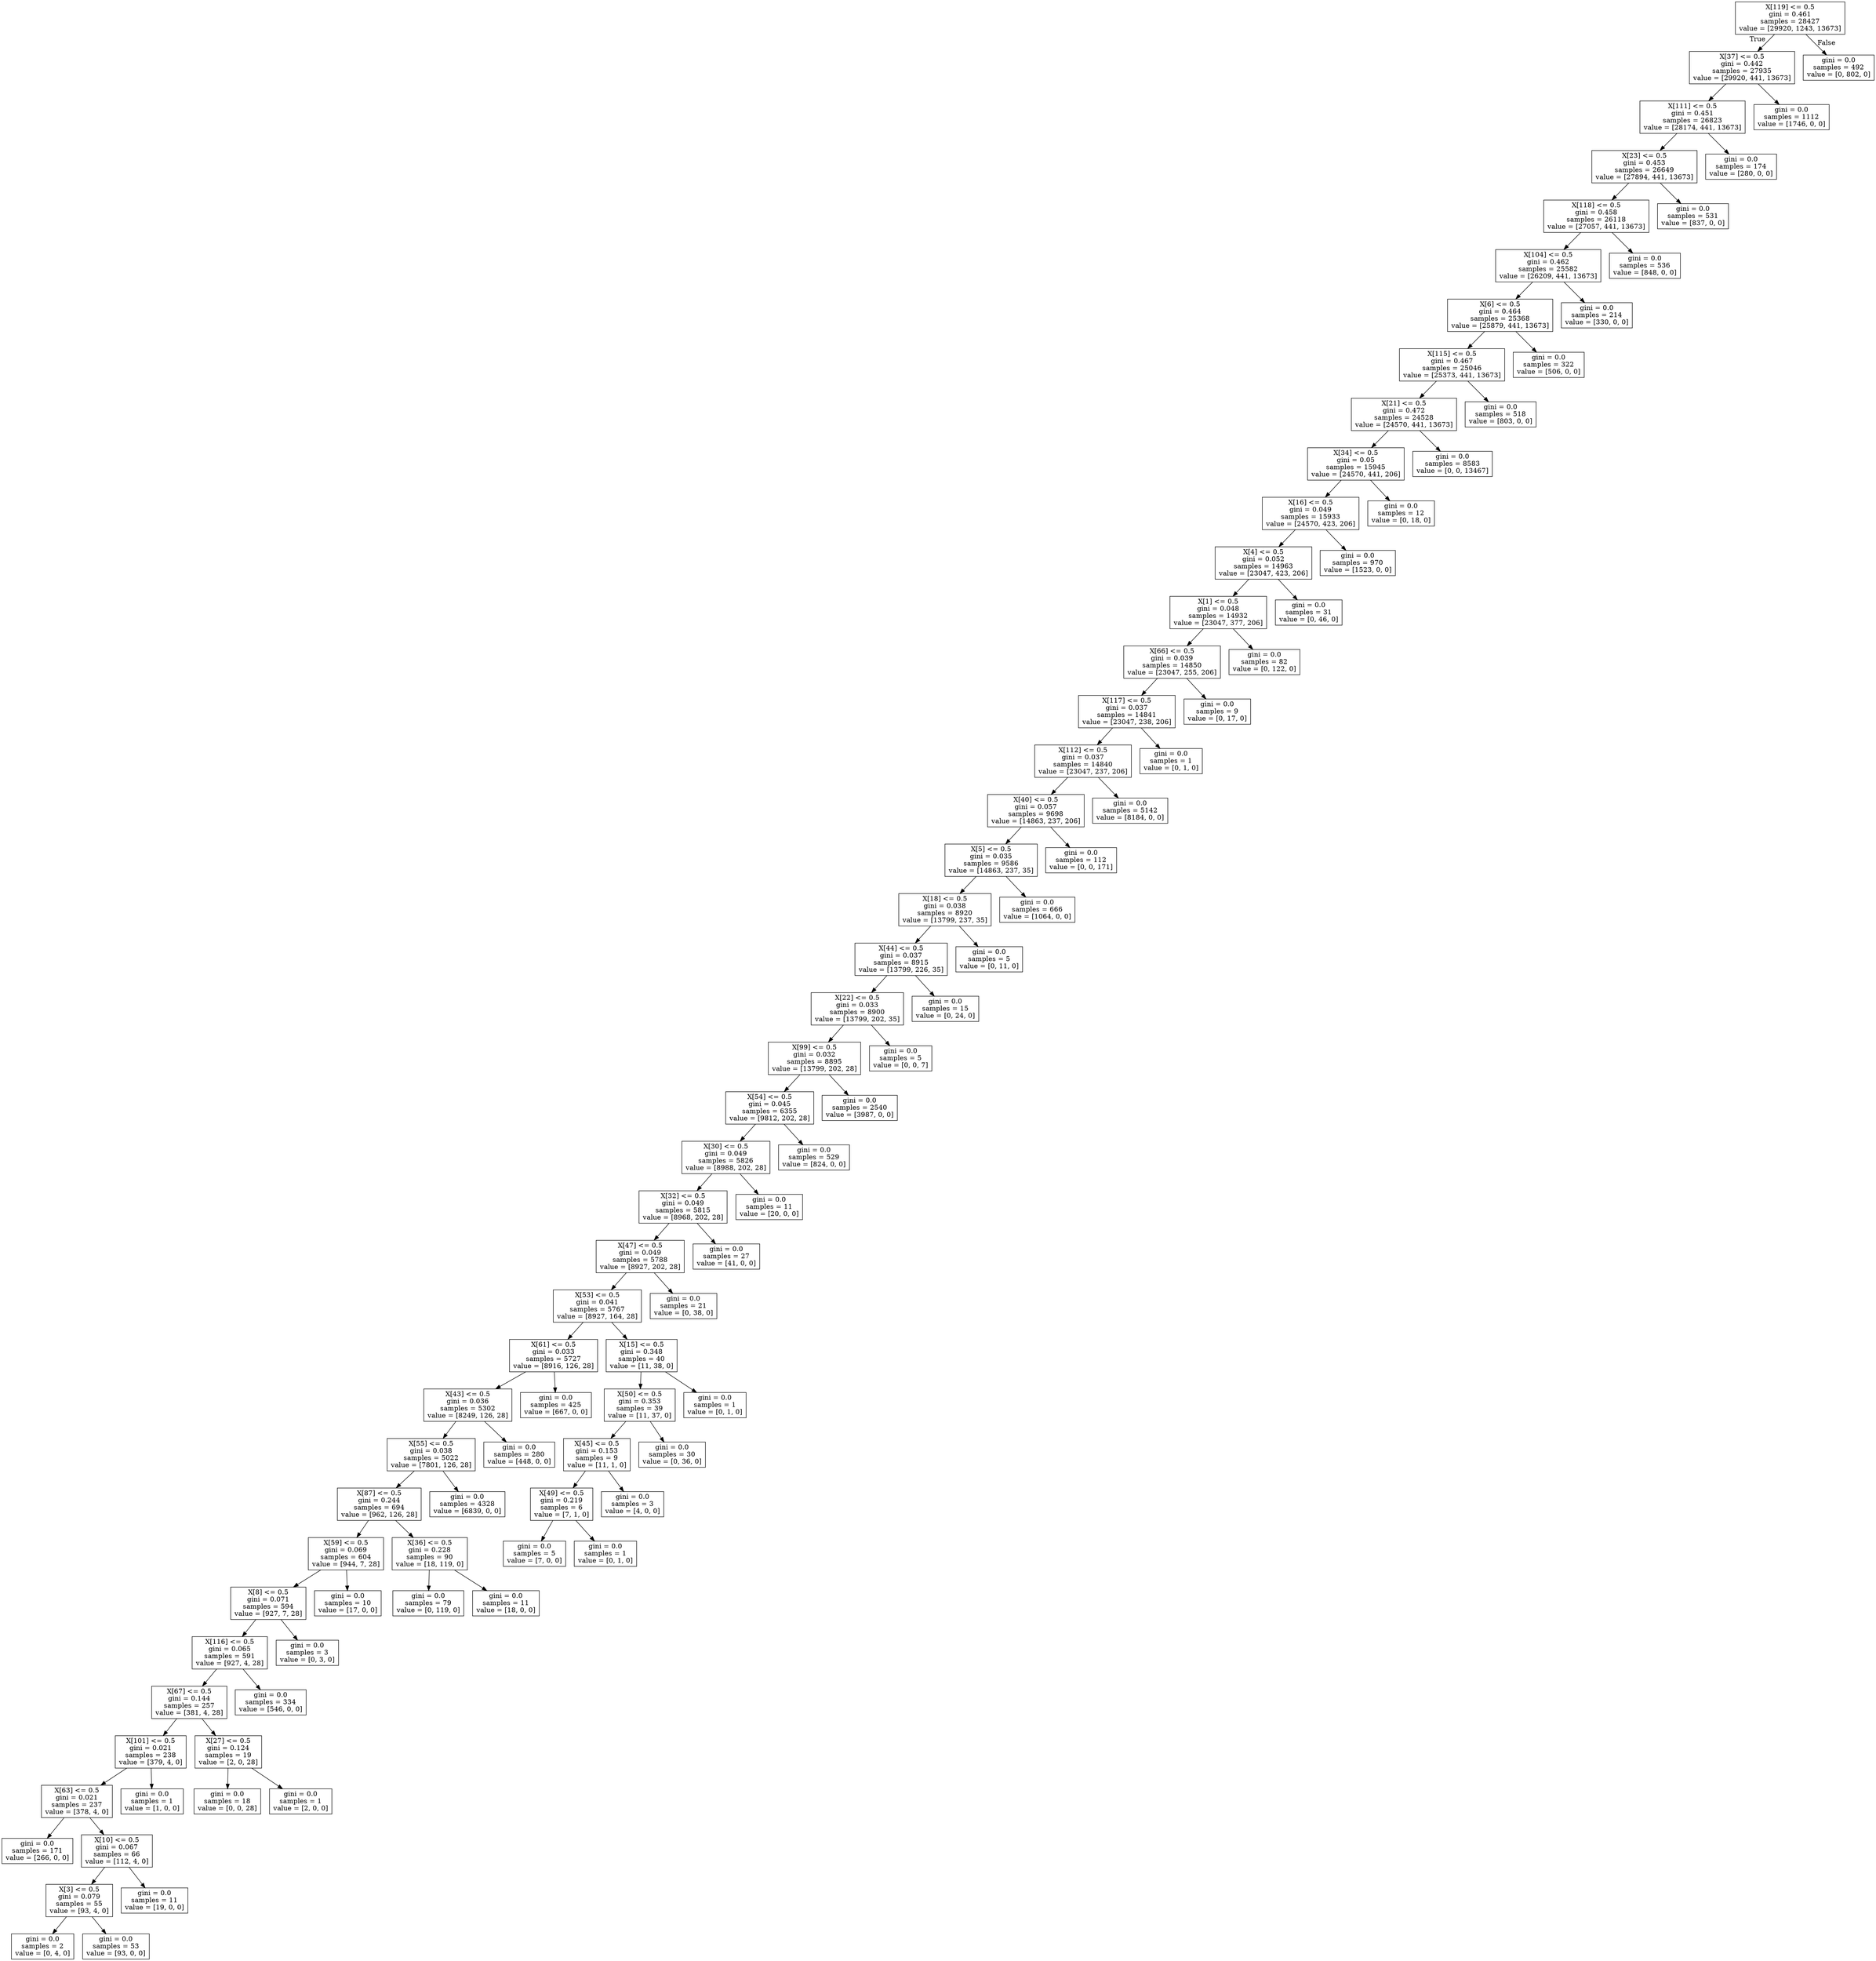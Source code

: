 digraph Tree {
node [shape=box] ;
0 [label="X[119] <= 0.5\ngini = 0.461\nsamples = 28427\nvalue = [29920, 1243, 13673]"] ;
1 [label="X[37] <= 0.5\ngini = 0.442\nsamples = 27935\nvalue = [29920, 441, 13673]"] ;
0 -> 1 [labeldistance=2.5, labelangle=45, headlabel="True"] ;
2 [label="X[111] <= 0.5\ngini = 0.451\nsamples = 26823\nvalue = [28174, 441, 13673]"] ;
1 -> 2 ;
3 [label="X[23] <= 0.5\ngini = 0.453\nsamples = 26649\nvalue = [27894, 441, 13673]"] ;
2 -> 3 ;
4 [label="X[118] <= 0.5\ngini = 0.458\nsamples = 26118\nvalue = [27057, 441, 13673]"] ;
3 -> 4 ;
5 [label="X[104] <= 0.5\ngini = 0.462\nsamples = 25582\nvalue = [26209, 441, 13673]"] ;
4 -> 5 ;
6 [label="X[6] <= 0.5\ngini = 0.464\nsamples = 25368\nvalue = [25879, 441, 13673]"] ;
5 -> 6 ;
7 [label="X[115] <= 0.5\ngini = 0.467\nsamples = 25046\nvalue = [25373, 441, 13673]"] ;
6 -> 7 ;
8 [label="X[21] <= 0.5\ngini = 0.472\nsamples = 24528\nvalue = [24570, 441, 13673]"] ;
7 -> 8 ;
9 [label="X[34] <= 0.5\ngini = 0.05\nsamples = 15945\nvalue = [24570, 441, 206]"] ;
8 -> 9 ;
10 [label="X[16] <= 0.5\ngini = 0.049\nsamples = 15933\nvalue = [24570, 423, 206]"] ;
9 -> 10 ;
11 [label="X[4] <= 0.5\ngini = 0.052\nsamples = 14963\nvalue = [23047, 423, 206]"] ;
10 -> 11 ;
12 [label="X[1] <= 0.5\ngini = 0.048\nsamples = 14932\nvalue = [23047, 377, 206]"] ;
11 -> 12 ;
13 [label="X[66] <= 0.5\ngini = 0.039\nsamples = 14850\nvalue = [23047, 255, 206]"] ;
12 -> 13 ;
14 [label="X[117] <= 0.5\ngini = 0.037\nsamples = 14841\nvalue = [23047, 238, 206]"] ;
13 -> 14 ;
15 [label="X[112] <= 0.5\ngini = 0.037\nsamples = 14840\nvalue = [23047, 237, 206]"] ;
14 -> 15 ;
16 [label="X[40] <= 0.5\ngini = 0.057\nsamples = 9698\nvalue = [14863, 237, 206]"] ;
15 -> 16 ;
17 [label="X[5] <= 0.5\ngini = 0.035\nsamples = 9586\nvalue = [14863, 237, 35]"] ;
16 -> 17 ;
18 [label="X[18] <= 0.5\ngini = 0.038\nsamples = 8920\nvalue = [13799, 237, 35]"] ;
17 -> 18 ;
19 [label="X[44] <= 0.5\ngini = 0.037\nsamples = 8915\nvalue = [13799, 226, 35]"] ;
18 -> 19 ;
20 [label="X[22] <= 0.5\ngini = 0.033\nsamples = 8900\nvalue = [13799, 202, 35]"] ;
19 -> 20 ;
21 [label="X[99] <= 0.5\ngini = 0.032\nsamples = 8895\nvalue = [13799, 202, 28]"] ;
20 -> 21 ;
22 [label="X[54] <= 0.5\ngini = 0.045\nsamples = 6355\nvalue = [9812, 202, 28]"] ;
21 -> 22 ;
23 [label="X[30] <= 0.5\ngini = 0.049\nsamples = 5826\nvalue = [8988, 202, 28]"] ;
22 -> 23 ;
24 [label="X[32] <= 0.5\ngini = 0.049\nsamples = 5815\nvalue = [8968, 202, 28]"] ;
23 -> 24 ;
25 [label="X[47] <= 0.5\ngini = 0.049\nsamples = 5788\nvalue = [8927, 202, 28]"] ;
24 -> 25 ;
26 [label="X[53] <= 0.5\ngini = 0.041\nsamples = 5767\nvalue = [8927, 164, 28]"] ;
25 -> 26 ;
27 [label="X[61] <= 0.5\ngini = 0.033\nsamples = 5727\nvalue = [8916, 126, 28]"] ;
26 -> 27 ;
28 [label="X[43] <= 0.5\ngini = 0.036\nsamples = 5302\nvalue = [8249, 126, 28]"] ;
27 -> 28 ;
29 [label="X[55] <= 0.5\ngini = 0.038\nsamples = 5022\nvalue = [7801, 126, 28]"] ;
28 -> 29 ;
30 [label="X[87] <= 0.5\ngini = 0.244\nsamples = 694\nvalue = [962, 126, 28]"] ;
29 -> 30 ;
31 [label="X[59] <= 0.5\ngini = 0.069\nsamples = 604\nvalue = [944, 7, 28]"] ;
30 -> 31 ;
32 [label="X[8] <= 0.5\ngini = 0.071\nsamples = 594\nvalue = [927, 7, 28]"] ;
31 -> 32 ;
33 [label="X[116] <= 0.5\ngini = 0.065\nsamples = 591\nvalue = [927, 4, 28]"] ;
32 -> 33 ;
34 [label="X[67] <= 0.5\ngini = 0.144\nsamples = 257\nvalue = [381, 4, 28]"] ;
33 -> 34 ;
35 [label="X[101] <= 0.5\ngini = 0.021\nsamples = 238\nvalue = [379, 4, 0]"] ;
34 -> 35 ;
36 [label="X[63] <= 0.5\ngini = 0.021\nsamples = 237\nvalue = [378, 4, 0]"] ;
35 -> 36 ;
37 [label="gini = 0.0\nsamples = 171\nvalue = [266, 0, 0]"] ;
36 -> 37 ;
38 [label="X[10] <= 0.5\ngini = 0.067\nsamples = 66\nvalue = [112, 4, 0]"] ;
36 -> 38 ;
39 [label="X[3] <= 0.5\ngini = 0.079\nsamples = 55\nvalue = [93, 4, 0]"] ;
38 -> 39 ;
40 [label="gini = 0.0\nsamples = 2\nvalue = [0, 4, 0]"] ;
39 -> 40 ;
41 [label="gini = 0.0\nsamples = 53\nvalue = [93, 0, 0]"] ;
39 -> 41 ;
42 [label="gini = 0.0\nsamples = 11\nvalue = [19, 0, 0]"] ;
38 -> 42 ;
43 [label="gini = 0.0\nsamples = 1\nvalue = [1, 0, 0]"] ;
35 -> 43 ;
44 [label="X[27] <= 0.5\ngini = 0.124\nsamples = 19\nvalue = [2, 0, 28]"] ;
34 -> 44 ;
45 [label="gini = 0.0\nsamples = 18\nvalue = [0, 0, 28]"] ;
44 -> 45 ;
46 [label="gini = 0.0\nsamples = 1\nvalue = [2, 0, 0]"] ;
44 -> 46 ;
47 [label="gini = 0.0\nsamples = 334\nvalue = [546, 0, 0]"] ;
33 -> 47 ;
48 [label="gini = 0.0\nsamples = 3\nvalue = [0, 3, 0]"] ;
32 -> 48 ;
49 [label="gini = 0.0\nsamples = 10\nvalue = [17, 0, 0]"] ;
31 -> 49 ;
50 [label="X[36] <= 0.5\ngini = 0.228\nsamples = 90\nvalue = [18, 119, 0]"] ;
30 -> 50 ;
51 [label="gini = 0.0\nsamples = 79\nvalue = [0, 119, 0]"] ;
50 -> 51 ;
52 [label="gini = 0.0\nsamples = 11\nvalue = [18, 0, 0]"] ;
50 -> 52 ;
53 [label="gini = 0.0\nsamples = 4328\nvalue = [6839, 0, 0]"] ;
29 -> 53 ;
54 [label="gini = 0.0\nsamples = 280\nvalue = [448, 0, 0]"] ;
28 -> 54 ;
55 [label="gini = 0.0\nsamples = 425\nvalue = [667, 0, 0]"] ;
27 -> 55 ;
56 [label="X[15] <= 0.5\ngini = 0.348\nsamples = 40\nvalue = [11, 38, 0]"] ;
26 -> 56 ;
57 [label="X[50] <= 0.5\ngini = 0.353\nsamples = 39\nvalue = [11, 37, 0]"] ;
56 -> 57 ;
58 [label="X[45] <= 0.5\ngini = 0.153\nsamples = 9\nvalue = [11, 1, 0]"] ;
57 -> 58 ;
59 [label="X[49] <= 0.5\ngini = 0.219\nsamples = 6\nvalue = [7, 1, 0]"] ;
58 -> 59 ;
60 [label="gini = 0.0\nsamples = 5\nvalue = [7, 0, 0]"] ;
59 -> 60 ;
61 [label="gini = 0.0\nsamples = 1\nvalue = [0, 1, 0]"] ;
59 -> 61 ;
62 [label="gini = 0.0\nsamples = 3\nvalue = [4, 0, 0]"] ;
58 -> 62 ;
63 [label="gini = 0.0\nsamples = 30\nvalue = [0, 36, 0]"] ;
57 -> 63 ;
64 [label="gini = 0.0\nsamples = 1\nvalue = [0, 1, 0]"] ;
56 -> 64 ;
65 [label="gini = 0.0\nsamples = 21\nvalue = [0, 38, 0]"] ;
25 -> 65 ;
66 [label="gini = 0.0\nsamples = 27\nvalue = [41, 0, 0]"] ;
24 -> 66 ;
67 [label="gini = 0.0\nsamples = 11\nvalue = [20, 0, 0]"] ;
23 -> 67 ;
68 [label="gini = 0.0\nsamples = 529\nvalue = [824, 0, 0]"] ;
22 -> 68 ;
69 [label="gini = 0.0\nsamples = 2540\nvalue = [3987, 0, 0]"] ;
21 -> 69 ;
70 [label="gini = 0.0\nsamples = 5\nvalue = [0, 0, 7]"] ;
20 -> 70 ;
71 [label="gini = 0.0\nsamples = 15\nvalue = [0, 24, 0]"] ;
19 -> 71 ;
72 [label="gini = 0.0\nsamples = 5\nvalue = [0, 11, 0]"] ;
18 -> 72 ;
73 [label="gini = 0.0\nsamples = 666\nvalue = [1064, 0, 0]"] ;
17 -> 73 ;
74 [label="gini = 0.0\nsamples = 112\nvalue = [0, 0, 171]"] ;
16 -> 74 ;
75 [label="gini = 0.0\nsamples = 5142\nvalue = [8184, 0, 0]"] ;
15 -> 75 ;
76 [label="gini = 0.0\nsamples = 1\nvalue = [0, 1, 0]"] ;
14 -> 76 ;
77 [label="gini = 0.0\nsamples = 9\nvalue = [0, 17, 0]"] ;
13 -> 77 ;
78 [label="gini = 0.0\nsamples = 82\nvalue = [0, 122, 0]"] ;
12 -> 78 ;
79 [label="gini = 0.0\nsamples = 31\nvalue = [0, 46, 0]"] ;
11 -> 79 ;
80 [label="gini = 0.0\nsamples = 970\nvalue = [1523, 0, 0]"] ;
10 -> 80 ;
81 [label="gini = 0.0\nsamples = 12\nvalue = [0, 18, 0]"] ;
9 -> 81 ;
82 [label="gini = 0.0\nsamples = 8583\nvalue = [0, 0, 13467]"] ;
8 -> 82 ;
83 [label="gini = 0.0\nsamples = 518\nvalue = [803, 0, 0]"] ;
7 -> 83 ;
84 [label="gini = 0.0\nsamples = 322\nvalue = [506, 0, 0]"] ;
6 -> 84 ;
85 [label="gini = 0.0\nsamples = 214\nvalue = [330, 0, 0]"] ;
5 -> 85 ;
86 [label="gini = 0.0\nsamples = 536\nvalue = [848, 0, 0]"] ;
4 -> 86 ;
87 [label="gini = 0.0\nsamples = 531\nvalue = [837, 0, 0]"] ;
3 -> 87 ;
88 [label="gini = 0.0\nsamples = 174\nvalue = [280, 0, 0]"] ;
2 -> 88 ;
89 [label="gini = 0.0\nsamples = 1112\nvalue = [1746, 0, 0]"] ;
1 -> 89 ;
90 [label="gini = 0.0\nsamples = 492\nvalue = [0, 802, 0]"] ;
0 -> 90 [labeldistance=2.5, labelangle=-45, headlabel="False"] ;
}